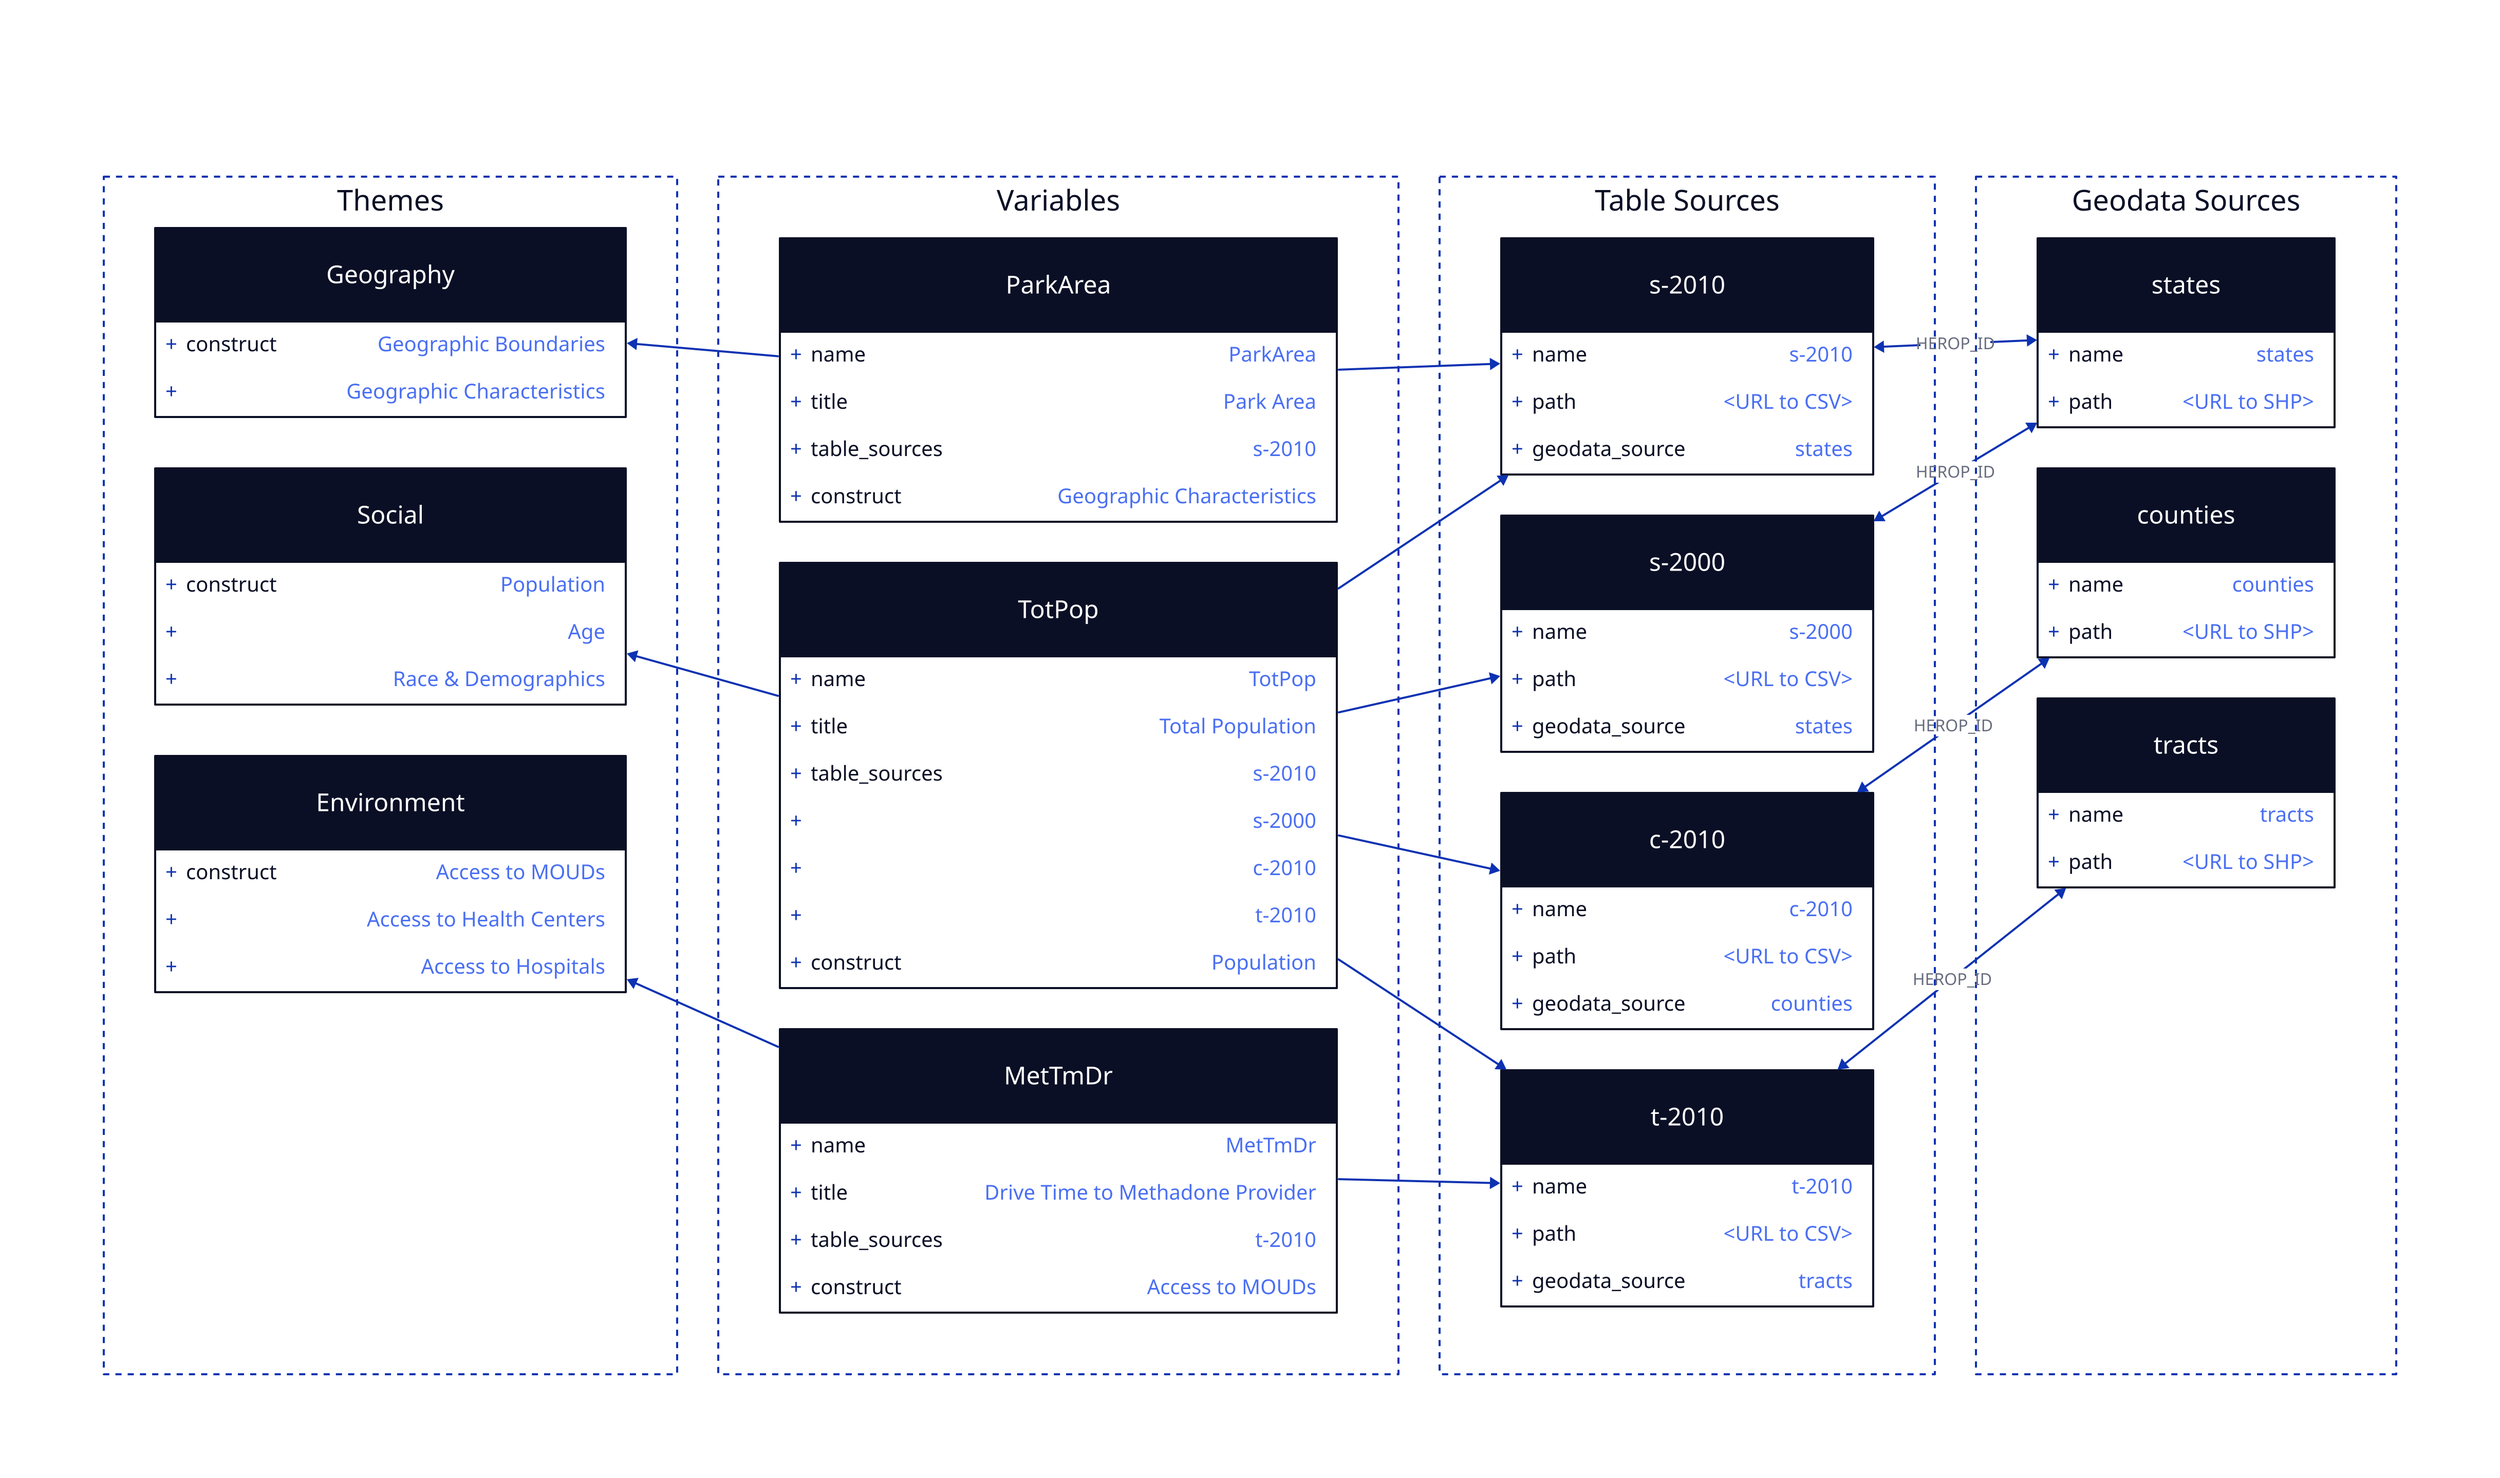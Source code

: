 # d2 ./registry-complex.d2 registry-complex.png --pad 25

direction: right
grid-columns: 4
classes: {
    container: {
        style: {
            fill: transparent
            stroke-dash: 3
        }
    }
}
title: |md

  # Connecting themes, variables, tables, and geodata
| {near: top-center}

tc: Themes {
    class: container
    grid-rows: 3
    grid-gap: 50
}
v: Variables {
    class: container
    grid-rows: 3
}
t: Table Sources {
    class: container
    grid-rows: 4
}
g: Geodata Sources {
    class: container
    grid-rows: 3
}

tc.Geography: {
    shape: class
    construct: Geographic Boundaries
    "": Geographic Characteristics
}
tc.Social: {
    shape: class
    construct: Population
    "": Age
    " ": Race & Demographics
}
tc.Environment: {
    shape: class
    construct: Access to MOUDs
    "": Access to Health Centers
    " ": Access to Hospitals
}

v.ParkArea: {
    shape: class
    name: ParkArea
    title: Park Area
    table_sources: s-2010
    construct: Geographic Characteristics
}

v.TotPop: {
    shape: class
    name: TotPop
    title: Total Population
    table_sources: s-2010
    "": s-2000
    " ": c-2010
    "  ": t-2010
    construct: Population
}

v.MetTmDr: {
    shape: class
    name: MetTmDr
    title: Drive Time to Methadone Provider
    table_sources: t-2010
    construct: Access to MOUDs
}

t.s-2010: {
    shape: class
    name: s-2010
    path: <URL to CSV>
    geodata_source: states

}
t.s-2000: {
    shape: class
    name: s-2000
    path: <URL to CSV>
    geodata_source: states
}
t.c-2010: {
    shape: class
    name: c-2010
    path: <URL to CSV>
    geodata_source: counties
}
t.t-2010: {
    shape: class
    name: t-2010
    path: <URL to CSV>
    geodata_source: tracts
}

g.s: states {
    shape: class
    name: states
    path: <URL to SHP>
}
g.c: counties {
    shape: class
    name: counties
    path: <URL to SHP>
}
g.t: tracts {
    shape: class
    name: tracts
    path: <URL to SHP>
}

t.s-2010 <-> g.s: HEROP_ID
t.s-2000 <-> g.s: HEROP_ID
t.c-2010 <-> g.c: HEROP_ID
t.t-2010 <-> g.t: HEROP_ID

v.ParkArea -> t.s-2010
v.TotPop -> t.s-2010
v.TotPop -> t.s-2000
v.TotPop -> t.c-2010
v.TotPop -> t.t-2010
v.MetTmDr -> t.t-2010

v.ParkArea -> tc.Geography
v.TotPop -> tc.Social
v.MetTmDr -> tc.Environment
